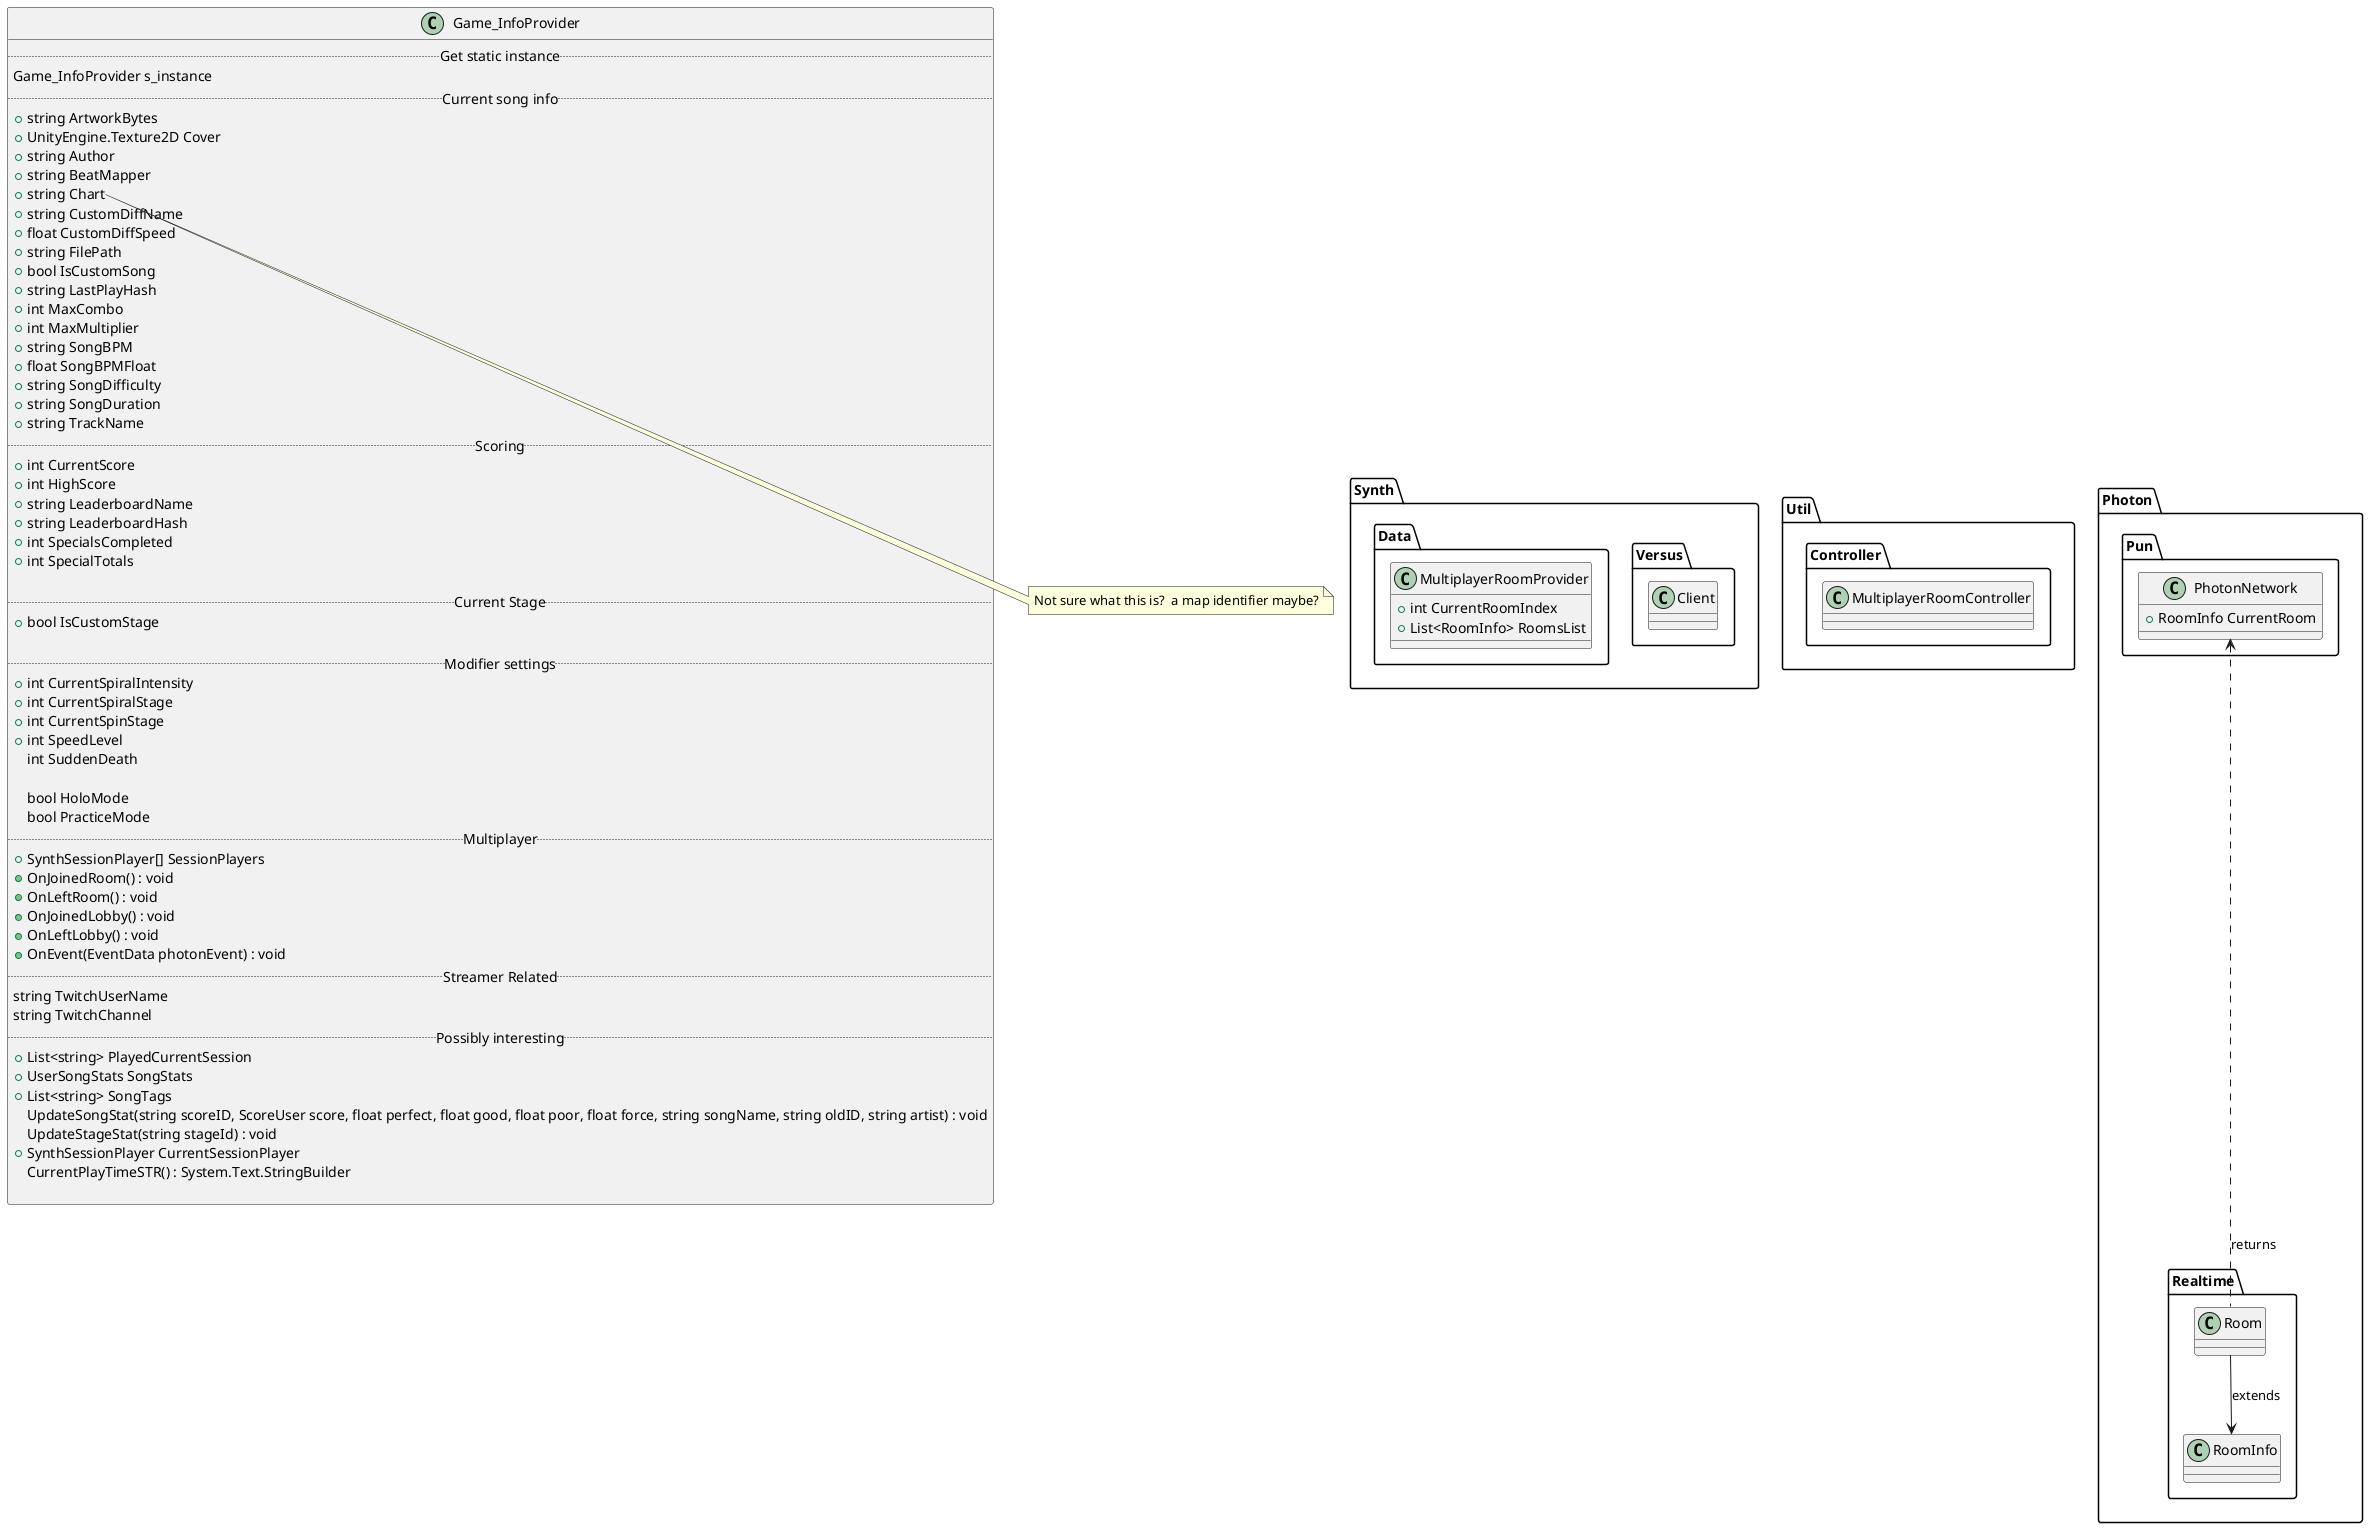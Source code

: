 @startuml
    class Game_InfoProvider {
        .. Get static instance ..
        Game_InfoProvider s_instance
        .. Current song info ..
        +string ArtworkBytes
        +UnityEngine.Texture2D Cover
        +string Author
        +string BeatMapper
        +string Chart
        +string CustomDiffName
        +float CustomDiffSpeed
        +string FilePath
        +bool IsCustomSong
        +string LastPlayHash
        +int MaxCombo
        +int MaxMultiplier
        +string SongBPM
        +float SongBPMFloat
        +string SongDifficulty
        +string SongDuration
        +string TrackName
        .. Scoring ..
        +int CurrentScore
        +int HighScore
        +string LeaderboardName
        +string LeaderboardHash
        +int SpecialsCompleted
        +int SpecialTotals

        .. Current Stage ..
        +bool IsCustomStage

        .. Modifier settings ..
        +int CurrentSpiralIntensity
        +int CurrentSpiralStage
        +int CurrentSpinStage
        +int SpeedLevel
        int SuddenDeath

        bool HoloMode
        bool PracticeMode
        .. Multiplayer ..
        +SynthSessionPlayer[] SessionPlayers
        +OnJoinedRoom() : void
        +OnLeftRoom() : void
        +OnJoinedLobby() : void
        +OnLeftLobby() : void
        +OnEvent(EventData photonEvent) : void
        .. Streamer Related ..
        string TwitchUserName
        string TwitchChannel
        .. Possibly interesting ..
        +List<string> PlayedCurrentSession
        +UserSongStats SongStats
        +List<string> SongTags
        UpdateSongStat(string scoreID, ScoreUser score, float perfect, float good, float poor, float force, string songName, string oldID, string artist) : void
        UpdateStageStat(string stageId) : void
        +SynthSessionPlayer CurrentSessionPlayer
        CurrentPlayTimeSTR() : System.Text.StringBuilder

    }

    note right of Game_InfoProvider::Chart
        Not sure what this is?  a map identifier maybe?
    endnote


    package Synth.Versus {
        class Client {}

    }

    package Util.Controller {
        class MultiplayerRoomController {

        }
    }

    package Synth.Data {
        class MultiplayerRoomProvider {
            +int CurrentRoomIndex
            +List<RoomInfo> RoomsList
        }
    }

    package Photon.Realtime {
        class Room {

        }

        class RoomInfo {

        }

        Room --> RoomInfo: extends
    }

    package Photon.Pun {
        class PhotonNetwork {
            +RoomInfo CurrentRoom
        }

        PhotonNetwork <.. Room : returns
    }

@enduml
